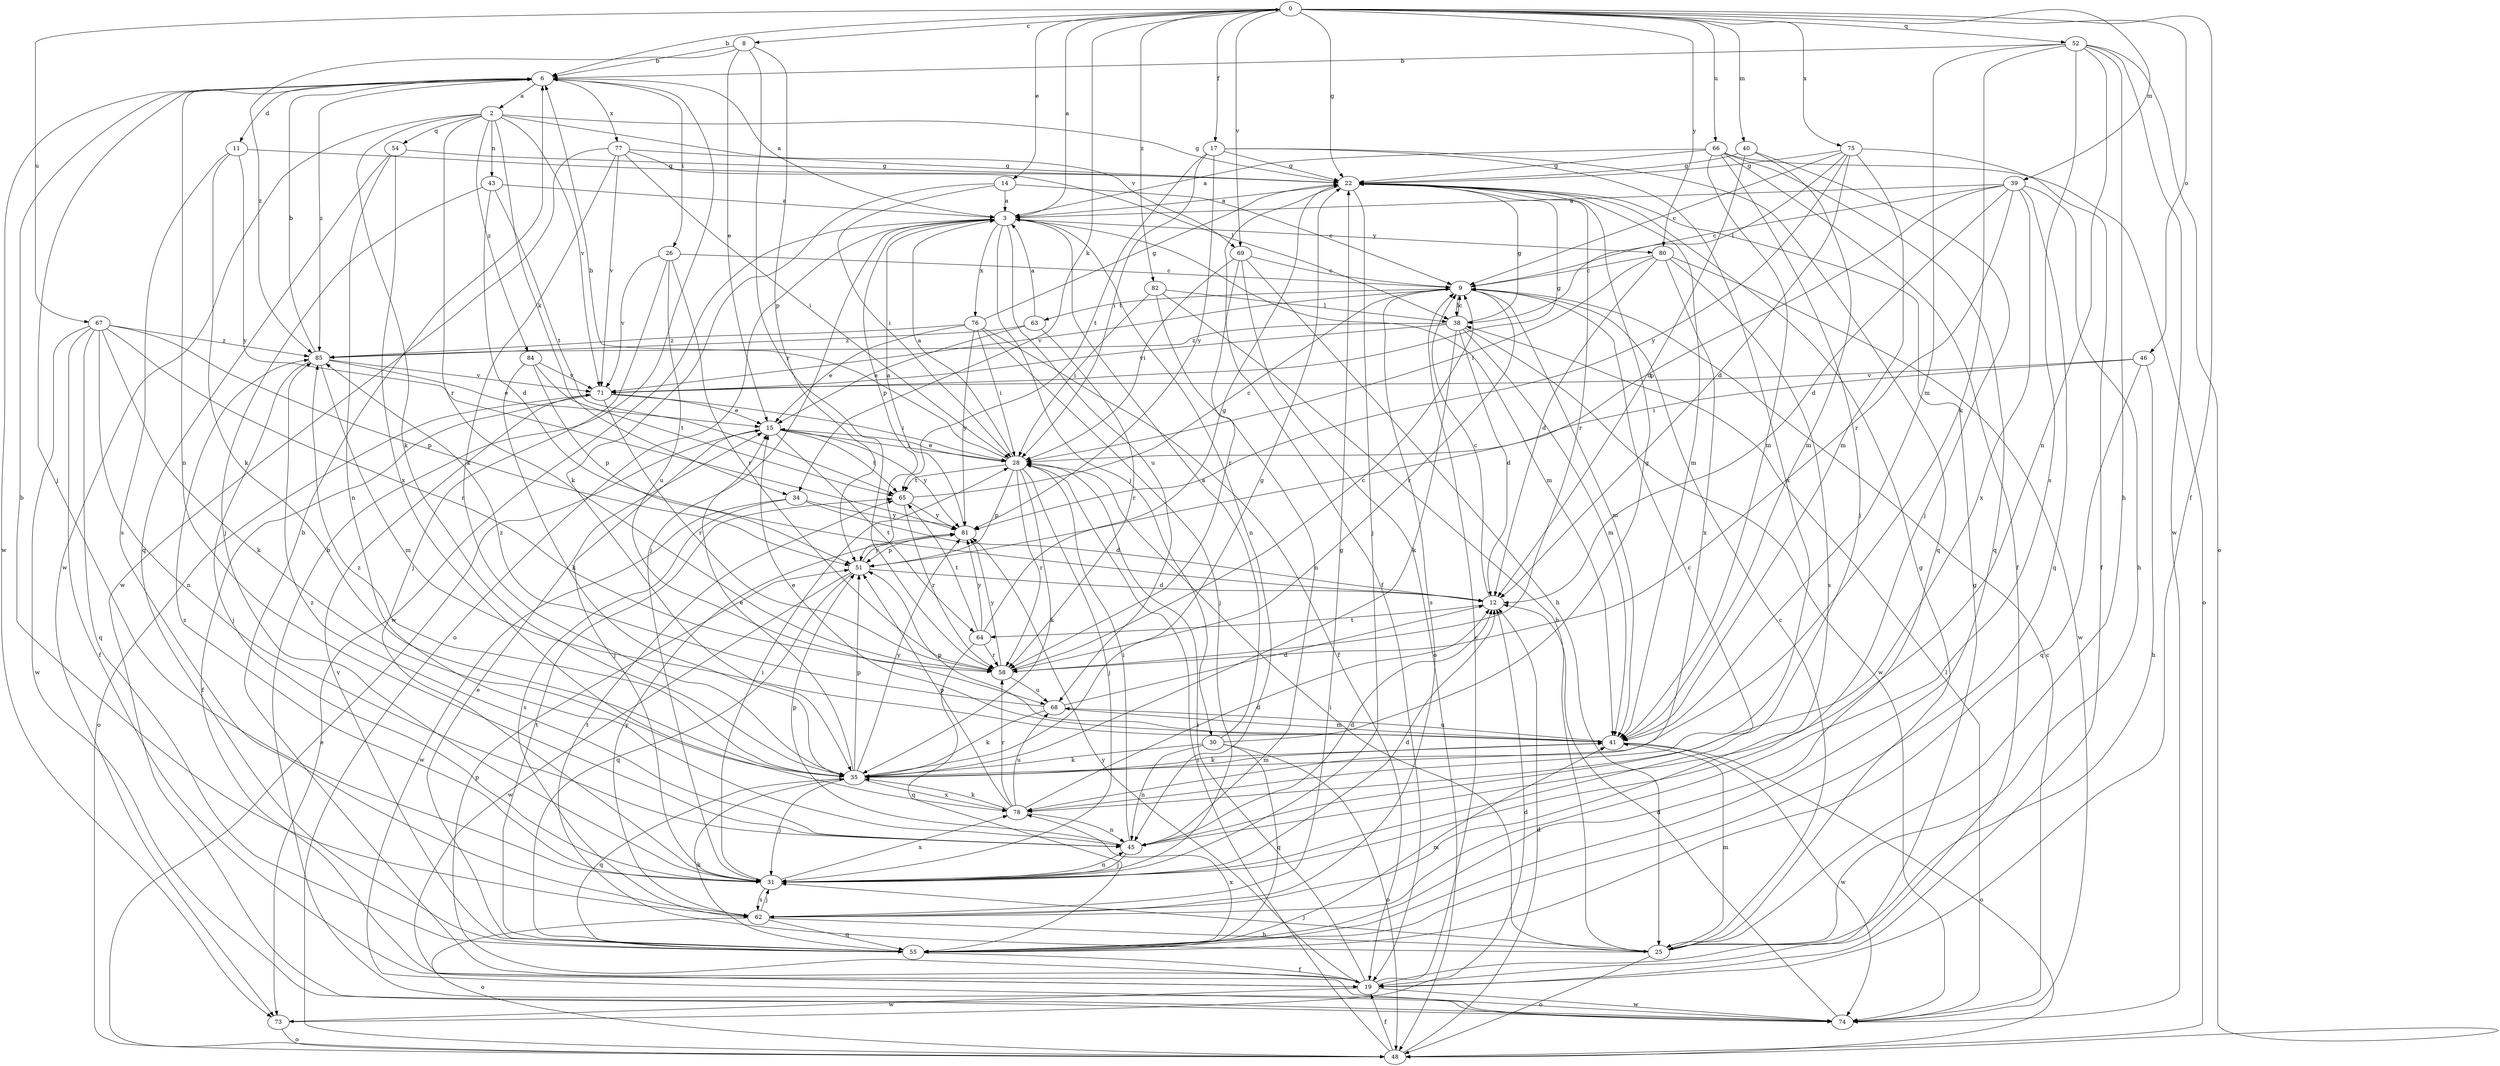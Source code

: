 strict digraph  {
0;
2;
3;
6;
8;
9;
11;
12;
14;
15;
17;
19;
22;
25;
26;
28;
30;
31;
34;
35;
38;
39;
40;
41;
43;
45;
46;
48;
51;
52;
54;
55;
58;
62;
63;
64;
65;
66;
67;
68;
69;
71;
73;
74;
75;
76;
77;
78;
80;
81;
82;
84;
85;
0 -> 6  [label=b];
0 -> 8  [label=c];
0 -> 14  [label=e];
0 -> 17  [label=f];
0 -> 19  [label=f];
0 -> 22  [label=g];
0 -> 34  [label=k];
0 -> 39  [label=m];
0 -> 40  [label=m];
0 -> 46  [label=o];
0 -> 52  [label=q];
0 -> 66  [label=u];
0 -> 67  [label=u];
0 -> 69  [label=v];
0 -> 75  [label=x];
0 -> 80  [label=y];
0 -> 82  [label=z];
2 -> 22  [label=g];
2 -> 34  [label=k];
2 -> 35  [label=k];
2 -> 43  [label=n];
2 -> 54  [label=q];
2 -> 58  [label=r];
2 -> 69  [label=v];
2 -> 71  [label=v];
2 -> 73  [label=w];
2 -> 84  [label=z];
3 -> 0  [label=a];
3 -> 30  [label=j];
3 -> 31  [label=j];
3 -> 41  [label=m];
3 -> 45  [label=n];
3 -> 48  [label=o];
3 -> 51  [label=p];
3 -> 68  [label=u];
3 -> 73  [label=w];
3 -> 76  [label=x];
3 -> 80  [label=y];
6 -> 2  [label=a];
6 -> 3  [label=a];
6 -> 11  [label=d];
6 -> 26  [label=i];
6 -> 31  [label=j];
6 -> 45  [label=n];
6 -> 73  [label=w];
6 -> 77  [label=x];
6 -> 85  [label=z];
8 -> 6  [label=b];
8 -> 15  [label=e];
8 -> 51  [label=p];
8 -> 58  [label=r];
8 -> 85  [label=z];
9 -> 38  [label=l];
9 -> 41  [label=m];
9 -> 58  [label=r];
9 -> 62  [label=s];
9 -> 63  [label=t];
9 -> 71  [label=v];
11 -> 22  [label=g];
11 -> 35  [label=k];
11 -> 62  [label=s];
11 -> 81  [label=y];
12 -> 9  [label=c];
12 -> 64  [label=t];
14 -> 3  [label=a];
14 -> 9  [label=c];
14 -> 28  [label=i];
14 -> 35  [label=k];
15 -> 28  [label=i];
15 -> 31  [label=j];
15 -> 64  [label=t];
15 -> 65  [label=t];
15 -> 81  [label=y];
17 -> 22  [label=g];
17 -> 28  [label=i];
17 -> 55  [label=q];
17 -> 65  [label=t];
17 -> 78  [label=x];
17 -> 81  [label=y];
19 -> 6  [label=b];
19 -> 9  [label=c];
19 -> 22  [label=g];
19 -> 28  [label=i];
19 -> 51  [label=p];
19 -> 73  [label=w];
19 -> 74  [label=w];
19 -> 81  [label=y];
22 -> 3  [label=a];
22 -> 19  [label=f];
22 -> 31  [label=j];
22 -> 41  [label=m];
22 -> 58  [label=r];
25 -> 9  [label=c];
25 -> 22  [label=g];
25 -> 28  [label=i];
25 -> 31  [label=j];
25 -> 41  [label=m];
25 -> 48  [label=o];
25 -> 65  [label=t];
26 -> 9  [label=c];
26 -> 31  [label=j];
26 -> 58  [label=r];
26 -> 68  [label=u];
26 -> 71  [label=v];
28 -> 3  [label=a];
28 -> 6  [label=b];
28 -> 15  [label=e];
28 -> 31  [label=j];
28 -> 35  [label=k];
28 -> 51  [label=p];
28 -> 58  [label=r];
28 -> 65  [label=t];
30 -> 3  [label=a];
30 -> 22  [label=g];
30 -> 35  [label=k];
30 -> 45  [label=n];
30 -> 48  [label=o];
30 -> 55  [label=q];
31 -> 12  [label=d];
31 -> 28  [label=i];
31 -> 45  [label=n];
31 -> 62  [label=s];
31 -> 78  [label=x];
31 -> 85  [label=z];
34 -> 12  [label=d];
34 -> 62  [label=s];
34 -> 74  [label=w];
34 -> 81  [label=y];
35 -> 15  [label=e];
35 -> 22  [label=g];
35 -> 31  [label=j];
35 -> 41  [label=m];
35 -> 51  [label=p];
35 -> 55  [label=q];
35 -> 78  [label=x];
35 -> 81  [label=y];
35 -> 85  [label=z];
38 -> 9  [label=c];
38 -> 12  [label=d];
38 -> 22  [label=g];
38 -> 35  [label=k];
38 -> 41  [label=m];
38 -> 71  [label=v];
38 -> 74  [label=w];
38 -> 85  [label=z];
39 -> 3  [label=a];
39 -> 9  [label=c];
39 -> 12  [label=d];
39 -> 25  [label=h];
39 -> 51  [label=p];
39 -> 55  [label=q];
39 -> 58  [label=r];
39 -> 78  [label=x];
40 -> 12  [label=d];
40 -> 22  [label=g];
40 -> 31  [label=j];
40 -> 41  [label=m];
41 -> 15  [label=e];
41 -> 35  [label=k];
41 -> 48  [label=o];
41 -> 51  [label=p];
41 -> 68  [label=u];
41 -> 74  [label=w];
43 -> 3  [label=a];
43 -> 12  [label=d];
43 -> 31  [label=j];
43 -> 65  [label=t];
45 -> 9  [label=c];
45 -> 12  [label=d];
45 -> 28  [label=i];
45 -> 31  [label=j];
45 -> 51  [label=p];
45 -> 85  [label=z];
46 -> 25  [label=h];
46 -> 28  [label=i];
46 -> 55  [label=q];
46 -> 71  [label=v];
48 -> 12  [label=d];
48 -> 15  [label=e];
48 -> 19  [label=f];
48 -> 28  [label=i];
51 -> 12  [label=d];
51 -> 55  [label=q];
51 -> 74  [label=w];
51 -> 81  [label=y];
52 -> 6  [label=b];
52 -> 25  [label=h];
52 -> 35  [label=k];
52 -> 41  [label=m];
52 -> 45  [label=n];
52 -> 48  [label=o];
52 -> 62  [label=s];
52 -> 74  [label=w];
54 -> 22  [label=g];
54 -> 45  [label=n];
54 -> 55  [label=q];
54 -> 78  [label=x];
55 -> 15  [label=e];
55 -> 19  [label=f];
55 -> 35  [label=k];
55 -> 41  [label=m];
55 -> 65  [label=t];
55 -> 71  [label=v];
55 -> 78  [label=x];
58 -> 9  [label=c];
58 -> 68  [label=u];
58 -> 81  [label=y];
62 -> 6  [label=b];
62 -> 22  [label=g];
62 -> 25  [label=h];
62 -> 31  [label=j];
62 -> 48  [label=o];
62 -> 55  [label=q];
62 -> 81  [label=y];
63 -> 3  [label=a];
63 -> 15  [label=e];
63 -> 58  [label=r];
63 -> 85  [label=z];
64 -> 22  [label=g];
64 -> 55  [label=q];
64 -> 58  [label=r];
64 -> 65  [label=t];
64 -> 81  [label=y];
65 -> 9  [label=c];
65 -> 58  [label=r];
65 -> 81  [label=y];
66 -> 3  [label=a];
66 -> 19  [label=f];
66 -> 22  [label=g];
66 -> 31  [label=j];
66 -> 41  [label=m];
66 -> 48  [label=o];
66 -> 55  [label=q];
67 -> 19  [label=f];
67 -> 35  [label=k];
67 -> 45  [label=n];
67 -> 51  [label=p];
67 -> 55  [label=q];
67 -> 58  [label=r];
67 -> 74  [label=w];
67 -> 85  [label=z];
68 -> 12  [label=d];
68 -> 35  [label=k];
68 -> 41  [label=m];
68 -> 85  [label=z];
69 -> 9  [label=c];
69 -> 25  [label=h];
69 -> 28  [label=i];
69 -> 48  [label=o];
69 -> 58  [label=r];
71 -> 15  [label=e];
71 -> 19  [label=f];
71 -> 22  [label=g];
71 -> 28  [label=i];
71 -> 48  [label=o];
71 -> 58  [label=r];
73 -> 12  [label=d];
73 -> 48  [label=o];
74 -> 6  [label=b];
74 -> 9  [label=c];
74 -> 12  [label=d];
74 -> 38  [label=l];
75 -> 9  [label=c];
75 -> 12  [label=d];
75 -> 19  [label=f];
75 -> 22  [label=g];
75 -> 38  [label=l];
75 -> 41  [label=m];
75 -> 81  [label=y];
76 -> 15  [label=e];
76 -> 19  [label=f];
76 -> 22  [label=g];
76 -> 28  [label=i];
76 -> 31  [label=j];
76 -> 81  [label=y];
76 -> 85  [label=z];
77 -> 22  [label=g];
77 -> 28  [label=i];
77 -> 35  [label=k];
77 -> 38  [label=l];
77 -> 71  [label=v];
77 -> 74  [label=w];
78 -> 12  [label=d];
78 -> 35  [label=k];
78 -> 45  [label=n];
78 -> 51  [label=p];
78 -> 58  [label=r];
78 -> 68  [label=u];
80 -> 9  [label=c];
80 -> 12  [label=d];
80 -> 28  [label=i];
80 -> 62  [label=s];
80 -> 74  [label=w];
80 -> 78  [label=x];
81 -> 3  [label=a];
81 -> 51  [label=p];
82 -> 25  [label=h];
82 -> 28  [label=i];
82 -> 38  [label=l];
82 -> 45  [label=n];
84 -> 35  [label=k];
84 -> 51  [label=p];
84 -> 65  [label=t];
84 -> 71  [label=v];
85 -> 6  [label=b];
85 -> 15  [label=e];
85 -> 31  [label=j];
85 -> 41  [label=m];
85 -> 71  [label=v];
}

